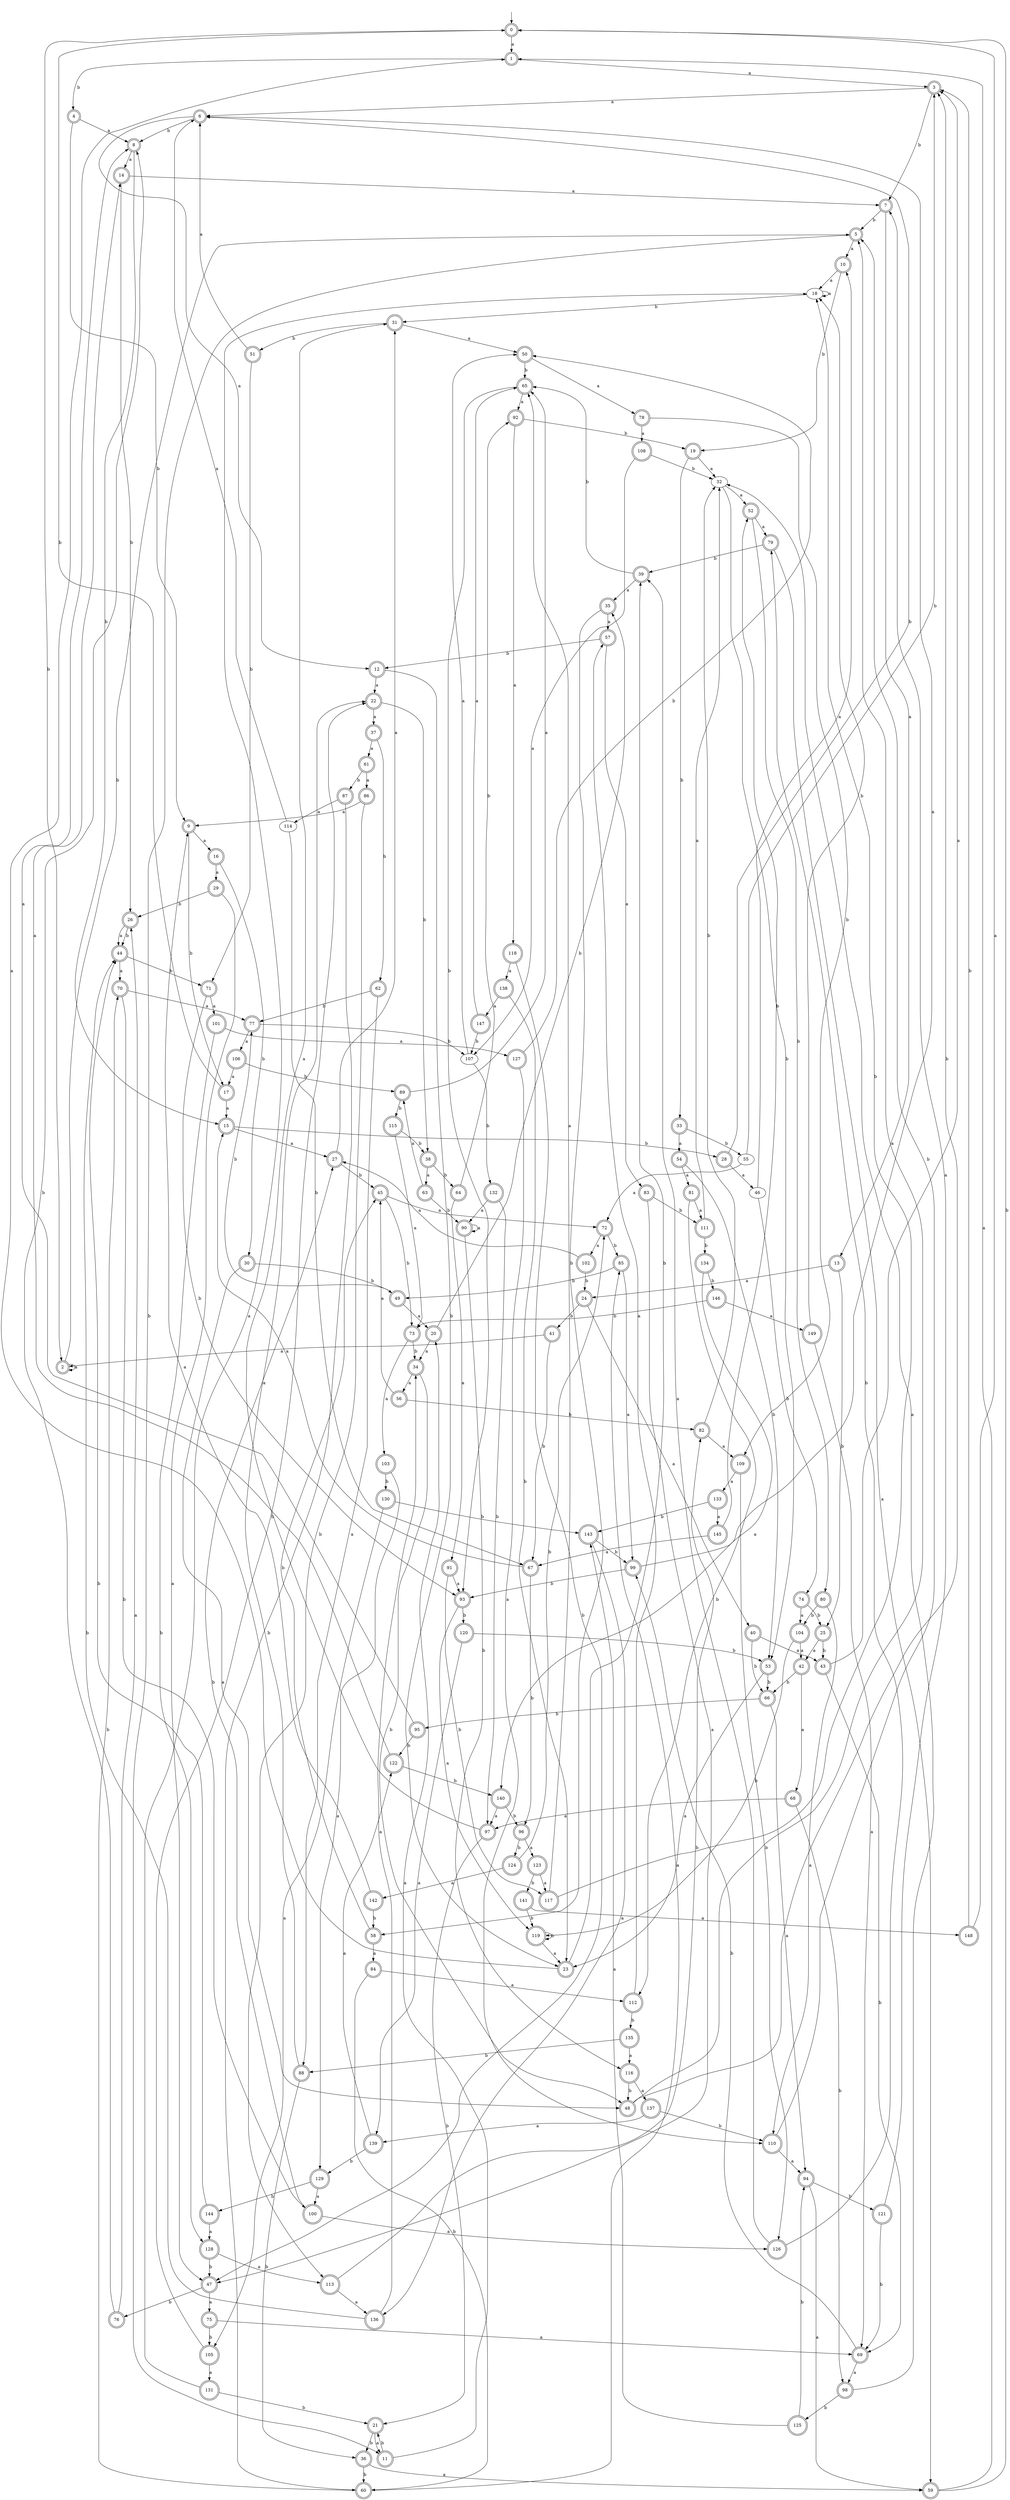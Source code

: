 digraph RandomDFA {
  __start0 [label="", shape=none];
  __start0 -> 0 [label=""];
  0 [shape=circle] [shape=doublecircle]
  0 -> 1 [label="a"]
  0 -> 2 [label="b"]
  1 [shape=doublecircle]
  1 -> 3 [label="a"]
  1 -> 4 [label="b"]
  2 [shape=doublecircle]
  2 -> 2 [label="a"]
  2 -> 5 [label="b"]
  3 [shape=doublecircle]
  3 -> 6 [label="a"]
  3 -> 7 [label="b"]
  4 [shape=doublecircle]
  4 -> 8 [label="a"]
  4 -> 9 [label="b"]
  5 [shape=doublecircle]
  5 -> 10 [label="a"]
  5 -> 11 [label="b"]
  6 [shape=doublecircle]
  6 -> 12 [label="a"]
  6 -> 8 [label="b"]
  7 [shape=doublecircle]
  7 -> 13 [label="a"]
  7 -> 5 [label="b"]
  8 [shape=doublecircle]
  8 -> 14 [label="a"]
  8 -> 15 [label="b"]
  9 [shape=doublecircle]
  9 -> 16 [label="a"]
  9 -> 17 [label="b"]
  10 [shape=doublecircle]
  10 -> 18 [label="a"]
  10 -> 19 [label="b"]
  11 [shape=doublecircle]
  11 -> 20 [label="a"]
  11 -> 21 [label="b"]
  12 [shape=doublecircle]
  12 -> 22 [label="a"]
  12 -> 23 [label="b"]
  13 [shape=doublecircle]
  13 -> 24 [label="a"]
  13 -> 25 [label="b"]
  14 [shape=doublecircle]
  14 -> 7 [label="a"]
  14 -> 26 [label="b"]
  15 [shape=doublecircle]
  15 -> 27 [label="a"]
  15 -> 28 [label="b"]
  16 [shape=doublecircle]
  16 -> 29 [label="a"]
  16 -> 30 [label="b"]
  17 [shape=doublecircle]
  17 -> 15 [label="a"]
  17 -> 0 [label="b"]
  18
  18 -> 18 [label="a"]
  18 -> 31 [label="b"]
  19 [shape=doublecircle]
  19 -> 32 [label="a"]
  19 -> 33 [label="b"]
  20 [shape=doublecircle]
  20 -> 34 [label="a"]
  20 -> 35 [label="b"]
  21 [shape=doublecircle]
  21 -> 11 [label="a"]
  21 -> 36 [label="b"]
  22 [shape=doublecircle]
  22 -> 37 [label="a"]
  22 -> 38 [label="b"]
  23 [shape=doublecircle]
  23 -> 1 [label="a"]
  23 -> 39 [label="b"]
  24 [shape=doublecircle]
  24 -> 40 [label="a"]
  24 -> 41 [label="b"]
  25 [shape=doublecircle]
  25 -> 42 [label="a"]
  25 -> 43 [label="b"]
  26 [shape=doublecircle]
  26 -> 44 [label="a"]
  26 -> 44 [label="b"]
  27 [shape=doublecircle]
  27 -> 31 [label="a"]
  27 -> 45 [label="b"]
  28 [shape=doublecircle]
  28 -> 46 [label="a"]
  28 -> 6 [label="b"]
  29 [shape=doublecircle]
  29 -> 47 [label="a"]
  29 -> 26 [label="b"]
  30 [shape=doublecircle]
  30 -> 48 [label="a"]
  30 -> 49 [label="b"]
  31 [shape=doublecircle]
  31 -> 50 [label="a"]
  31 -> 51 [label="b"]
  32
  32 -> 52 [label="a"]
  32 -> 53 [label="b"]
  33 [shape=doublecircle]
  33 -> 54 [label="a"]
  33 -> 55 [label="b"]
  34 [shape=doublecircle]
  34 -> 56 [label="a"]
  34 -> 48 [label="b"]
  35 [shape=doublecircle]
  35 -> 57 [label="a"]
  35 -> 58 [label="b"]
  36 [shape=doublecircle]
  36 -> 59 [label="a"]
  36 -> 60 [label="b"]
  37 [shape=doublecircle]
  37 -> 61 [label="a"]
  37 -> 62 [label="b"]
  38 [shape=doublecircle]
  38 -> 63 [label="a"]
  38 -> 64 [label="b"]
  39 [shape=doublecircle]
  39 -> 35 [label="a"]
  39 -> 65 [label="b"]
  40 [shape=doublecircle]
  40 -> 43 [label="a"]
  40 -> 66 [label="b"]
  41 [shape=doublecircle]
  41 -> 2 [label="a"]
  41 -> 67 [label="b"]
  42 [shape=doublecircle]
  42 -> 68 [label="a"]
  42 -> 66 [label="b"]
  43 [shape=doublecircle]
  43 -> 3 [label="a"]
  43 -> 69 [label="b"]
  44 [shape=doublecircle]
  44 -> 70 [label="a"]
  44 -> 71 [label="b"]
  45 [shape=doublecircle]
  45 -> 72 [label="a"]
  45 -> 73 [label="b"]
  46
  46 -> 10 [label="a"]
  46 -> 74 [label="b"]
  47 [shape=doublecircle]
  47 -> 75 [label="a"]
  47 -> 76 [label="b"]
  48 [shape=doublecircle]
  48 -> 5 [label="a"]
  48 -> 3 [label="b"]
  49 [shape=doublecircle]
  49 -> 20 [label="a"]
  49 -> 77 [label="b"]
  50 [shape=doublecircle]
  50 -> 78 [label="a"]
  50 -> 65 [label="b"]
  51 [shape=doublecircle]
  51 -> 6 [label="a"]
  51 -> 71 [label="b"]
  52 [shape=doublecircle]
  52 -> 79 [label="a"]
  52 -> 80 [label="b"]
  53 [shape=doublecircle]
  53 -> 23 [label="a"]
  53 -> 66 [label="b"]
  54 [shape=doublecircle]
  54 -> 81 [label="a"]
  54 -> 53 [label="b"]
  55
  55 -> 72 [label="a"]
  55 -> 3 [label="b"]
  56 [shape=doublecircle]
  56 -> 45 [label="a"]
  56 -> 82 [label="b"]
  57 [shape=doublecircle]
  57 -> 83 [label="a"]
  57 -> 12 [label="b"]
  58 [shape=doublecircle]
  58 -> 84 [label="a"]
  58 -> 45 [label="b"]
  59 [shape=doublecircle]
  59 -> 1 [label="a"]
  59 -> 0 [label="b"]
  60 [shape=doublecircle]
  60 -> 85 [label="a"]
  60 -> 70 [label="b"]
  61 [shape=doublecircle]
  61 -> 86 [label="a"]
  61 -> 87 [label="b"]
  62 [shape=doublecircle]
  62 -> 88 [label="a"]
  62 -> 77 [label="b"]
  63 [shape=doublecircle]
  63 -> 89 [label="a"]
  63 -> 90 [label="b"]
  64 [shape=doublecircle]
  64 -> 91 [label="a"]
  64 -> 92 [label="b"]
  65 [shape=doublecircle]
  65 -> 92 [label="a"]
  65 -> 93 [label="b"]
  66 [shape=doublecircle]
  66 -> 94 [label="a"]
  66 -> 95 [label="b"]
  67 [shape=doublecircle]
  67 -> 15 [label="a"]
  67 -> 96 [label="b"]
  68 [shape=doublecircle]
  68 -> 97 [label="a"]
  68 -> 98 [label="b"]
  69 [shape=doublecircle]
  69 -> 98 [label="a"]
  69 -> 99 [label="b"]
  70 [shape=doublecircle]
  70 -> 77 [label="a"]
  70 -> 100 [label="b"]
  71 [shape=doublecircle]
  71 -> 101 [label="a"]
  71 -> 93 [label="b"]
  72 [shape=doublecircle]
  72 -> 102 [label="a"]
  72 -> 85 [label="b"]
  73 [shape=doublecircle]
  73 -> 103 [label="a"]
  73 -> 34 [label="b"]
  74 [shape=doublecircle]
  74 -> 104 [label="a"]
  74 -> 25 [label="b"]
  75 [shape=doublecircle]
  75 -> 69 [label="a"]
  75 -> 105 [label="b"]
  76 [shape=doublecircle]
  76 -> 26 [label="a"]
  76 -> 8 [label="b"]
  77 [shape=doublecircle]
  77 -> 106 [label="a"]
  77 -> 107 [label="b"]
  78 [shape=doublecircle]
  78 -> 108 [label="a"]
  78 -> 109 [label="b"]
  79 [shape=doublecircle]
  79 -> 59 [label="a"]
  79 -> 39 [label="b"]
  80 [shape=doublecircle]
  80 -> 110 [label="a"]
  80 -> 104 [label="b"]
  81 [shape=doublecircle]
  81 -> 111 [label="a"]
  81 -> 112 [label="b"]
  82 [shape=doublecircle]
  82 -> 109 [label="a"]
  82 -> 32 [label="b"]
  83 [shape=doublecircle]
  83 -> 47 [label="a"]
  83 -> 111 [label="b"]
  84 [shape=doublecircle]
  84 -> 112 [label="a"]
  84 -> 60 [label="b"]
  85 [shape=doublecircle]
  85 -> 99 [label="a"]
  85 -> 49 [label="b"]
  86 [shape=doublecircle]
  86 -> 9 [label="a"]
  86 -> 113 [label="b"]
  87 [shape=doublecircle]
  87 -> 114 [label="a"]
  87 -> 60 [label="b"]
  88 [shape=doublecircle]
  88 -> 22 [label="a"]
  88 -> 36 [label="b"]
  89 [shape=doublecircle]
  89 -> 65 [label="a"]
  89 -> 115 [label="b"]
  90 [shape=doublecircle]
  90 -> 90 [label="a"]
  90 -> 116 [label="b"]
  91 [shape=doublecircle]
  91 -> 93 [label="a"]
  91 -> 117 [label="b"]
  92 [shape=doublecircle]
  92 -> 118 [label="a"]
  92 -> 19 [label="b"]
  93 [shape=doublecircle]
  93 -> 119 [label="a"]
  93 -> 120 [label="b"]
  94 [shape=doublecircle]
  94 -> 59 [label="a"]
  94 -> 121 [label="b"]
  95 [shape=doublecircle]
  95 -> 8 [label="a"]
  95 -> 122 [label="b"]
  96 [shape=doublecircle]
  96 -> 123 [label="a"]
  96 -> 124 [label="b"]
  97 [shape=doublecircle]
  97 -> 31 [label="a"]
  97 -> 21 [label="b"]
  98 [shape=doublecircle]
  98 -> 32 [label="a"]
  98 -> 125 [label="b"]
  99 [shape=doublecircle]
  99 -> 6 [label="a"]
  99 -> 93 [label="b"]
  100 [shape=doublecircle]
  100 -> 126 [label="a"]
  100 -> 27 [label="b"]
  101 [shape=doublecircle]
  101 -> 127 [label="a"]
  101 -> 128 [label="b"]
  102 [shape=doublecircle]
  102 -> 27 [label="a"]
  102 -> 24 [label="b"]
  103 [shape=doublecircle]
  103 -> 129 [label="a"]
  103 -> 130 [label="b"]
  104 [shape=doublecircle]
  104 -> 42 [label="a"]
  104 -> 119 [label="b"]
  105 [shape=doublecircle]
  105 -> 131 [label="a"]
  105 -> 22 [label="b"]
  106 [shape=doublecircle]
  106 -> 17 [label="a"]
  106 -> 89 [label="b"]
  107
  107 -> 50 [label="a"]
  107 -> 132 [label="b"]
  108 [shape=doublecircle]
  108 -> 107 [label="a"]
  108 -> 32 [label="b"]
  109 [shape=doublecircle]
  109 -> 133 [label="a"]
  109 -> 126 [label="b"]
  110 [shape=doublecircle]
  110 -> 94 [label="a"]
  110 -> 5 [label="b"]
  111 [shape=doublecircle]
  111 -> 32 [label="a"]
  111 -> 134 [label="b"]
  112 [shape=doublecircle]
  112 -> 57 [label="a"]
  112 -> 135 [label="b"]
  113 [shape=doublecircle]
  113 -> 136 [label="a"]
  113 -> 82 [label="b"]
  114
  114 -> 6 [label="a"]
  114 -> 67 [label="b"]
  115 [shape=doublecircle]
  115 -> 73 [label="a"]
  115 -> 38 [label="b"]
  116 [shape=doublecircle]
  116 -> 137 [label="a"]
  116 -> 48 [label="b"]
  117 [shape=doublecircle]
  117 -> 65 [label="a"]
  117 -> 18 [label="b"]
  118 [shape=doublecircle]
  118 -> 138 [label="a"]
  118 -> 47 [label="b"]
  119 [shape=doublecircle]
  119 -> 23 [label="a"]
  119 -> 119 [label="b"]
  120 [shape=doublecircle]
  120 -> 139 [label="a"]
  120 -> 53 [label="b"]
  121 [shape=doublecircle]
  121 -> 7 [label="a"]
  121 -> 69 [label="b"]
  122 [shape=doublecircle]
  122 -> 14 [label="a"]
  122 -> 140 [label="b"]
  123 [shape=doublecircle]
  123 -> 117 [label="a"]
  123 -> 141 [label="b"]
  124 [shape=doublecircle]
  124 -> 142 [label="a"]
  124 -> 72 [label="b"]
  125 [shape=doublecircle]
  125 -> 143 [label="a"]
  125 -> 94 [label="b"]
  126 [shape=doublecircle]
  126 -> 39 [label="a"]
  126 -> 79 [label="b"]
  127 [shape=doublecircle]
  127 -> 110 [label="a"]
  127 -> 50 [label="b"]
  128 [shape=doublecircle]
  128 -> 113 [label="a"]
  128 -> 47 [label="b"]
  129 [shape=doublecircle]
  129 -> 100 [label="a"]
  129 -> 144 [label="b"]
  130 [shape=doublecircle]
  130 -> 105 [label="a"]
  130 -> 143 [label="b"]
  131 [shape=doublecircle]
  131 -> 18 [label="a"]
  131 -> 21 [label="b"]
  132 [shape=doublecircle]
  132 -> 90 [label="a"]
  132 -> 97 [label="b"]
  133 [shape=doublecircle]
  133 -> 145 [label="a"]
  133 -> 143 [label="b"]
  134 [shape=doublecircle]
  134 -> 140 [label="a"]
  134 -> 146 [label="b"]
  135 [shape=doublecircle]
  135 -> 116 [label="a"]
  135 -> 88 [label="b"]
  136 [shape=doublecircle]
  136 -> 34 [label="a"]
  136 -> 44 [label="b"]
  137 [shape=doublecircle]
  137 -> 139 [label="a"]
  137 -> 110 [label="b"]
  138 [shape=doublecircle]
  138 -> 147 [label="a"]
  138 -> 23 [label="b"]
  139 [shape=doublecircle]
  139 -> 122 [label="a"]
  139 -> 129 [label="b"]
  140 [shape=doublecircle]
  140 -> 97 [label="a"]
  140 -> 96 [label="b"]
  141 [shape=doublecircle]
  141 -> 148 [label="a"]
  141 -> 119 [label="b"]
  142 [shape=doublecircle]
  142 -> 9 [label="a"]
  142 -> 58 [label="b"]
  143 [shape=doublecircle]
  143 -> 136 [label="a"]
  143 -> 99 [label="b"]
  144 [shape=doublecircle]
  144 -> 128 [label="a"]
  144 -> 44 [label="b"]
  145 [shape=doublecircle]
  145 -> 67 [label="a"]
  145 -> 52 [label="b"]
  146 [shape=doublecircle]
  146 -> 149 [label="a"]
  146 -> 73 [label="b"]
  147 [shape=doublecircle]
  147 -> 65 [label="a"]
  147 -> 107 [label="b"]
  148 [shape=doublecircle]
  148 -> 0 [label="a"]
  148 -> 3 [label="b"]
  149 [shape=doublecircle]
  149 -> 69 [label="a"]
  149 -> 18 [label="b"]
}
